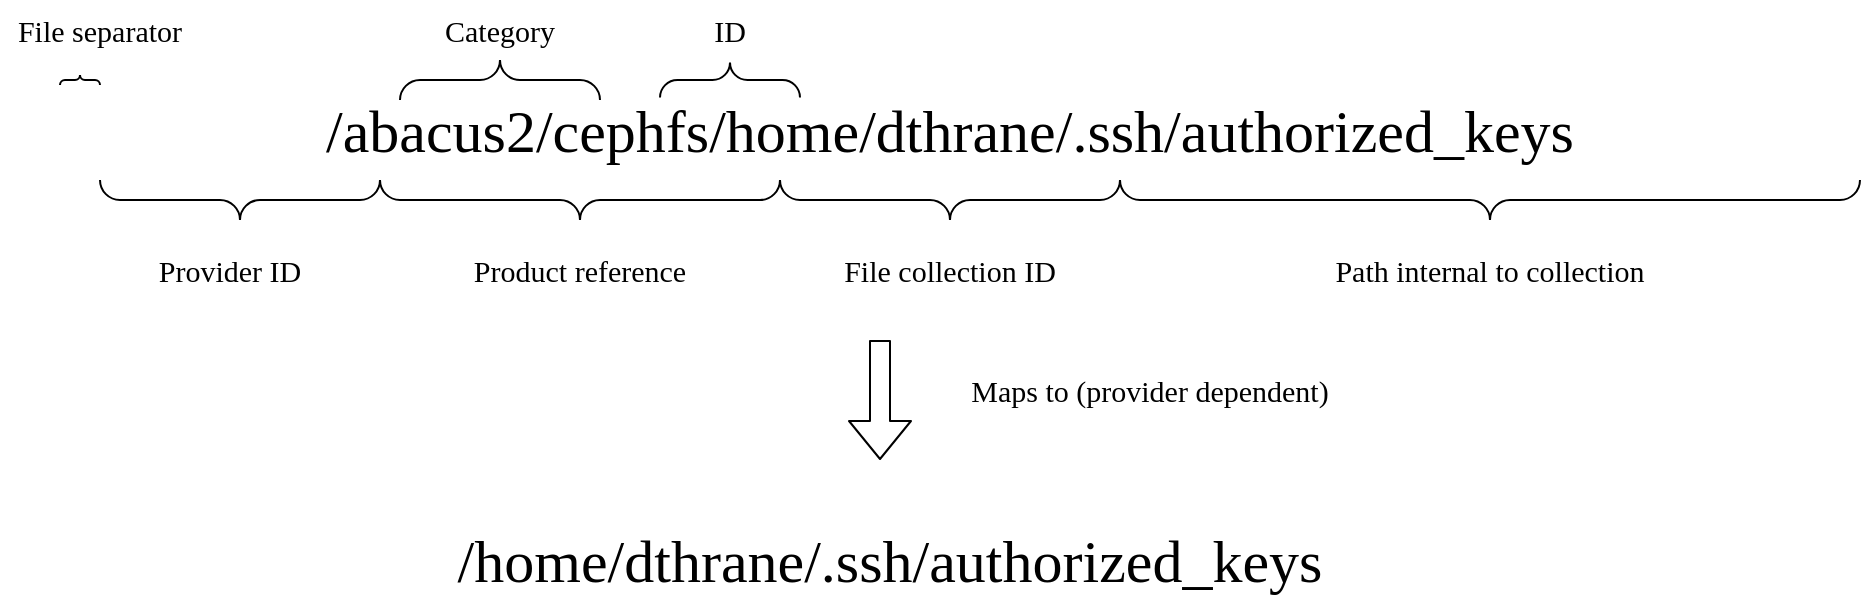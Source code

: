 <mxfile version="13.9.9" type="device"><diagram id="KPfKXG-SqDif8UVmfxmL" name="Page-1"><mxGraphModel dx="1102" dy="1000" grid="1" gridSize="10" guides="1" tooltips="1" connect="1" arrows="1" fold="1" page="1" pageScale="1" pageWidth="2336" pageHeight="1654" math="0" shadow="0"><root><mxCell id="0"/><mxCell id="1" parent="0"/><mxCell id="inqn1ArlFb6Vy1EvWY9I-1" value="/abacus2/cephfs/home/dthrane/.ssh/authorized_keys" style="text;strokeColor=none;fillColor=none;align=center;verticalAlign=middle;rounded=0;fontFamily=Jetbrains Mono;fontSource=https%3A%2F%2Ffonts.googleapis.com%2Fcss%3Ffamily%3DJetbrains%2BMono;fontSize=30;html=1;whiteSpace=wrap;" parent="1" vertex="1"><mxGeometry x="310" y="460" width="890" height="30" as="geometry"/></mxCell><mxCell id="inqn1ArlFb6Vy1EvWY9I-2" value="" style="verticalLabelPosition=bottom;shadow=0;dashed=0;align=center;html=1;verticalAlign=top;strokeWidth=1;shape=mxgraph.mockup.markup.curlyBrace;fontFamily=IBM Plex Sans;fontSource=https%3A%2F%2Ffonts.googleapis.com%2Fcss%3Ffamily%3DIBM%2BPlex%2BSans;fontSize=30;" parent="1" vertex="1"><mxGeometry x="310" y="440" width="20" height="20" as="geometry"/></mxCell><mxCell id="inqn1ArlFb6Vy1EvWY9I-4" value="" style="verticalLabelPosition=bottom;shadow=0;dashed=0;align=center;html=1;verticalAlign=top;strokeWidth=1;shape=mxgraph.mockup.markup.curlyBrace;fontFamily=IBM Plex Sans;fontSource=https%3A%2F%2Ffonts.googleapis.com%2Fcss%3Ffamily%3DIBM%2BPlex%2BSans;fontSize=30;rotation=-180;" parent="1" vertex="1"><mxGeometry x="330" y="500" width="140" height="20" as="geometry"/></mxCell><mxCell id="inqn1ArlFb6Vy1EvWY9I-5" value="" style="verticalLabelPosition=bottom;shadow=0;dashed=0;align=center;html=1;verticalAlign=top;strokeWidth=1;shape=mxgraph.mockup.markup.curlyBrace;fontFamily=IBM Plex Sans;fontSource=https%3A%2F%2Ffonts.googleapis.com%2Fcss%3Ffamily%3DIBM%2BPlex%2BSans;fontSize=30;rotation=-180;" parent="1" vertex="1"><mxGeometry x="670" y="500" width="170" height="20" as="geometry"/></mxCell><mxCell id="inqn1ArlFb6Vy1EvWY9I-6" value="" style="verticalLabelPosition=bottom;shadow=0;dashed=0;align=center;html=1;verticalAlign=top;strokeWidth=1;shape=mxgraph.mockup.markup.curlyBrace;fontFamily=IBM Plex Sans;fontSource=https%3A%2F%2Ffonts.googleapis.com%2Fcss%3Ffamily%3DIBM%2BPlex%2BSans;fontSize=30;rotation=-180;" parent="1" vertex="1"><mxGeometry x="840" y="500" width="370" height="20" as="geometry"/></mxCell><mxCell id="inqn1ArlFb6Vy1EvWY9I-12" value="File separator" style="text;html=1;strokeColor=none;fillColor=none;align=center;verticalAlign=middle;whiteSpace=wrap;rounded=0;fontFamily=IBM Plex Sans;fontSource=https%3A%2F%2Ffonts.googleapis.com%2Fcss%3Ffamily%3DIBM%2BPlex%2BSans;fontSize=15;" parent="1" vertex="1"><mxGeometry x="280" y="410" width="100" height="30" as="geometry"/></mxCell><mxCell id="inqn1ArlFb6Vy1EvWY9I-13" value="Provider ID" style="text;html=1;strokeColor=none;fillColor=none;align=center;verticalAlign=middle;whiteSpace=wrap;rounded=0;fontFamily=IBM Plex Sans;fontSource=https%3A%2F%2Ffonts.googleapis.com%2Fcss%3Ffamily%3DIBM%2BPlex%2BSans;fontSize=15;" parent="1" vertex="1"><mxGeometry x="330" y="530" width="130" height="30" as="geometry"/></mxCell><mxCell id="inqn1ArlFb6Vy1EvWY9I-14" value="File collection ID" style="text;html=1;strokeColor=none;fillColor=none;align=center;verticalAlign=middle;whiteSpace=wrap;rounded=0;fontFamily=IBM Plex Sans;fontSource=https%3A%2F%2Ffonts.googleapis.com%2Fcss%3Ffamily%3DIBM%2BPlex%2BSans;fontSize=15;" parent="1" vertex="1"><mxGeometry x="670" y="530" width="170" height="30" as="geometry"/></mxCell><mxCell id="inqn1ArlFb6Vy1EvWY9I-15" value="Path internal to collection" style="text;html=1;strokeColor=none;fillColor=none;align=center;verticalAlign=middle;whiteSpace=wrap;rounded=0;fontFamily=IBM Plex Sans;fontSource=https%3A%2F%2Ffonts.googleapis.com%2Fcss%3Ffamily%3DIBM%2BPlex%2BSans;fontSize=15;" parent="1" vertex="1"><mxGeometry x="840" y="530" width="370" height="30" as="geometry"/></mxCell><mxCell id="inqn1ArlFb6Vy1EvWY9I-16" value="" style="shape=flexArrow;endArrow=classic;html=1;fontFamily=IBM Plex Sans;fontSource=https%3A%2F%2Ffonts.googleapis.com%2Fcss%3Ffamily%3DIBM%2BPlex%2BSans;fontSize=15;" parent="1" edge="1"><mxGeometry width="50" height="50" relative="1" as="geometry"><mxPoint x="720" y="580" as="sourcePoint"/><mxPoint x="720" y="640" as="targetPoint"/></mxGeometry></mxCell><mxCell id="inqn1ArlFb6Vy1EvWY9I-17" value="/home/dthrane/.ssh/authorized_keys" style="text;strokeColor=none;fillColor=none;align=center;verticalAlign=middle;rounded=0;fontFamily=Jetbrains Mono;fontSource=https%3A%2F%2Ffonts.googleapis.com%2Fcss%3Ffamily%3DJetbrains%2BMono;fontSize=30;html=1;whiteSpace=wrap;" parent="1" vertex="1"><mxGeometry x="360" y="670" width="730" height="40" as="geometry"/></mxCell><mxCell id="inqn1ArlFb6Vy1EvWY9I-18" value="Maps to (provider dependent)" style="text;html=1;strokeColor=none;fillColor=none;align=center;verticalAlign=middle;whiteSpace=wrap;rounded=0;fontFamily=IBM Plex Sans;fontSource=https%3A%2F%2Ffonts.googleapis.com%2Fcss%3Ffamily%3DIBM%2BPlex%2BSans;fontSize=15;" parent="1" vertex="1"><mxGeometry x="740" y="590" width="230" height="30" as="geometry"/></mxCell><mxCell id="ZvMB4SIovePFDrHOLgCR-2" value="" style="verticalLabelPosition=bottom;shadow=0;dashed=0;align=center;html=1;verticalAlign=top;strokeWidth=1;shape=mxgraph.mockup.markup.curlyBrace;fontFamily=IBM Plex Sans;fontSource=https%3A%2F%2Ffonts.googleapis.com%2Fcss%3Ffamily%3DIBM%2BPlex%2BSans;fontSize=30;rotation=-180;" vertex="1" parent="1"><mxGeometry x="470" y="500" width="200" height="20" as="geometry"/></mxCell><mxCell id="ZvMB4SIovePFDrHOLgCR-3" value="Product reference" style="text;html=1;strokeColor=none;fillColor=none;align=center;verticalAlign=middle;whiteSpace=wrap;rounded=0;fontFamily=IBM Plex Sans;fontSource=https%3A%2F%2Ffonts.googleapis.com%2Fcss%3Ffamily%3DIBM%2BPlex%2BSans;fontSize=15;" vertex="1" parent="1"><mxGeometry x="470" y="530" width="200" height="30" as="geometry"/></mxCell><mxCell id="ZvMB4SIovePFDrHOLgCR-4" value="" style="verticalLabelPosition=bottom;shadow=0;dashed=0;align=center;html=1;verticalAlign=top;strokeWidth=1;shape=mxgraph.mockup.markup.curlyBrace;fontFamily=IBM Plex Sans;fontSource=https%3A%2F%2Ffonts.googleapis.com%2Fcss%3Ffamily%3DIBM%2BPlex%2BSans;fontSize=30;rotation=0;" vertex="1" parent="1"><mxGeometry x="480" y="440" width="100" height="20" as="geometry"/></mxCell><mxCell id="ZvMB4SIovePFDrHOLgCR-5" value="" style="verticalLabelPosition=bottom;shadow=0;dashed=0;align=center;html=1;verticalAlign=top;strokeWidth=1;shape=mxgraph.mockup.markup.curlyBrace;fontFamily=IBM Plex Sans;fontSource=https%3A%2F%2Ffonts.googleapis.com%2Fcss%3Ffamily%3DIBM%2BPlex%2BSans;fontSize=30;rotation=0;" vertex="1" parent="1"><mxGeometry x="610" y="440" width="70" height="20" as="geometry"/></mxCell><mxCell id="ZvMB4SIovePFDrHOLgCR-7" value="Category" style="text;html=1;strokeColor=none;fillColor=none;align=center;verticalAlign=middle;whiteSpace=wrap;rounded=0;fontFamily=IBM Plex Sans;fontSource=https%3A%2F%2Ffonts.googleapis.com%2Fcss%3Ffamily%3DIBM%2BPlex%2BSans;fontSize=15;" vertex="1" parent="1"><mxGeometry x="480" y="410" width="100" height="30" as="geometry"/></mxCell><mxCell id="ZvMB4SIovePFDrHOLgCR-9" value="ID" style="text;html=1;strokeColor=none;fillColor=none;align=center;verticalAlign=middle;whiteSpace=wrap;rounded=0;fontFamily=IBM Plex Sans;fontSource=https%3A%2F%2Ffonts.googleapis.com%2Fcss%3Ffamily%3DIBM%2BPlex%2BSans;fontSize=15;" vertex="1" parent="1"><mxGeometry x="595" y="410" width="100" height="30" as="geometry"/></mxCell></root></mxGraphModel></diagram></mxfile>